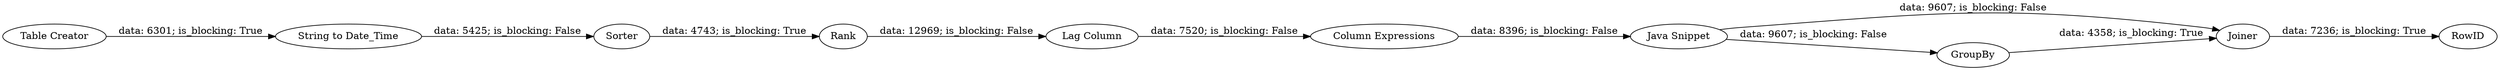 digraph {
	"-6719125566159903946_7" [label=Sorter]
	"-6719125566159903946_6" [label=Rank]
	"-6719125566159903946_4" [label="Table Creator"]
	"-6719125566159903946_8" [label="Lag Column"]
	"-6719125566159903946_5" [label="String to Date_Time"]
	"-6719125566159903946_9" [label="Column Expressions"]
	"-6719125566159903946_12" [label=Joiner]
	"-6719125566159903946_13" [label=RowID]
	"-6719125566159903946_11" [label=GroupBy]
	"-6719125566159903946_10" [label="Java Snippet"]
	"-6719125566159903946_6" -> "-6719125566159903946_8" [label="data: 12969; is_blocking: False"]
	"-6719125566159903946_12" -> "-6719125566159903946_13" [label="data: 7236; is_blocking: True"]
	"-6719125566159903946_5" -> "-6719125566159903946_7" [label="data: 5425; is_blocking: False"]
	"-6719125566159903946_10" -> "-6719125566159903946_11" [label="data: 9607; is_blocking: False"]
	"-6719125566159903946_9" -> "-6719125566159903946_10" [label="data: 8396; is_blocking: False"]
	"-6719125566159903946_4" -> "-6719125566159903946_5" [label="data: 6301; is_blocking: True"]
	"-6719125566159903946_11" -> "-6719125566159903946_12" [label="data: 4358; is_blocking: True"]
	"-6719125566159903946_10" -> "-6719125566159903946_12" [label="data: 9607; is_blocking: False"]
	"-6719125566159903946_7" -> "-6719125566159903946_6" [label="data: 4743; is_blocking: True"]
	"-6719125566159903946_8" -> "-6719125566159903946_9" [label="data: 7520; is_blocking: False"]
	rankdir=LR
}
